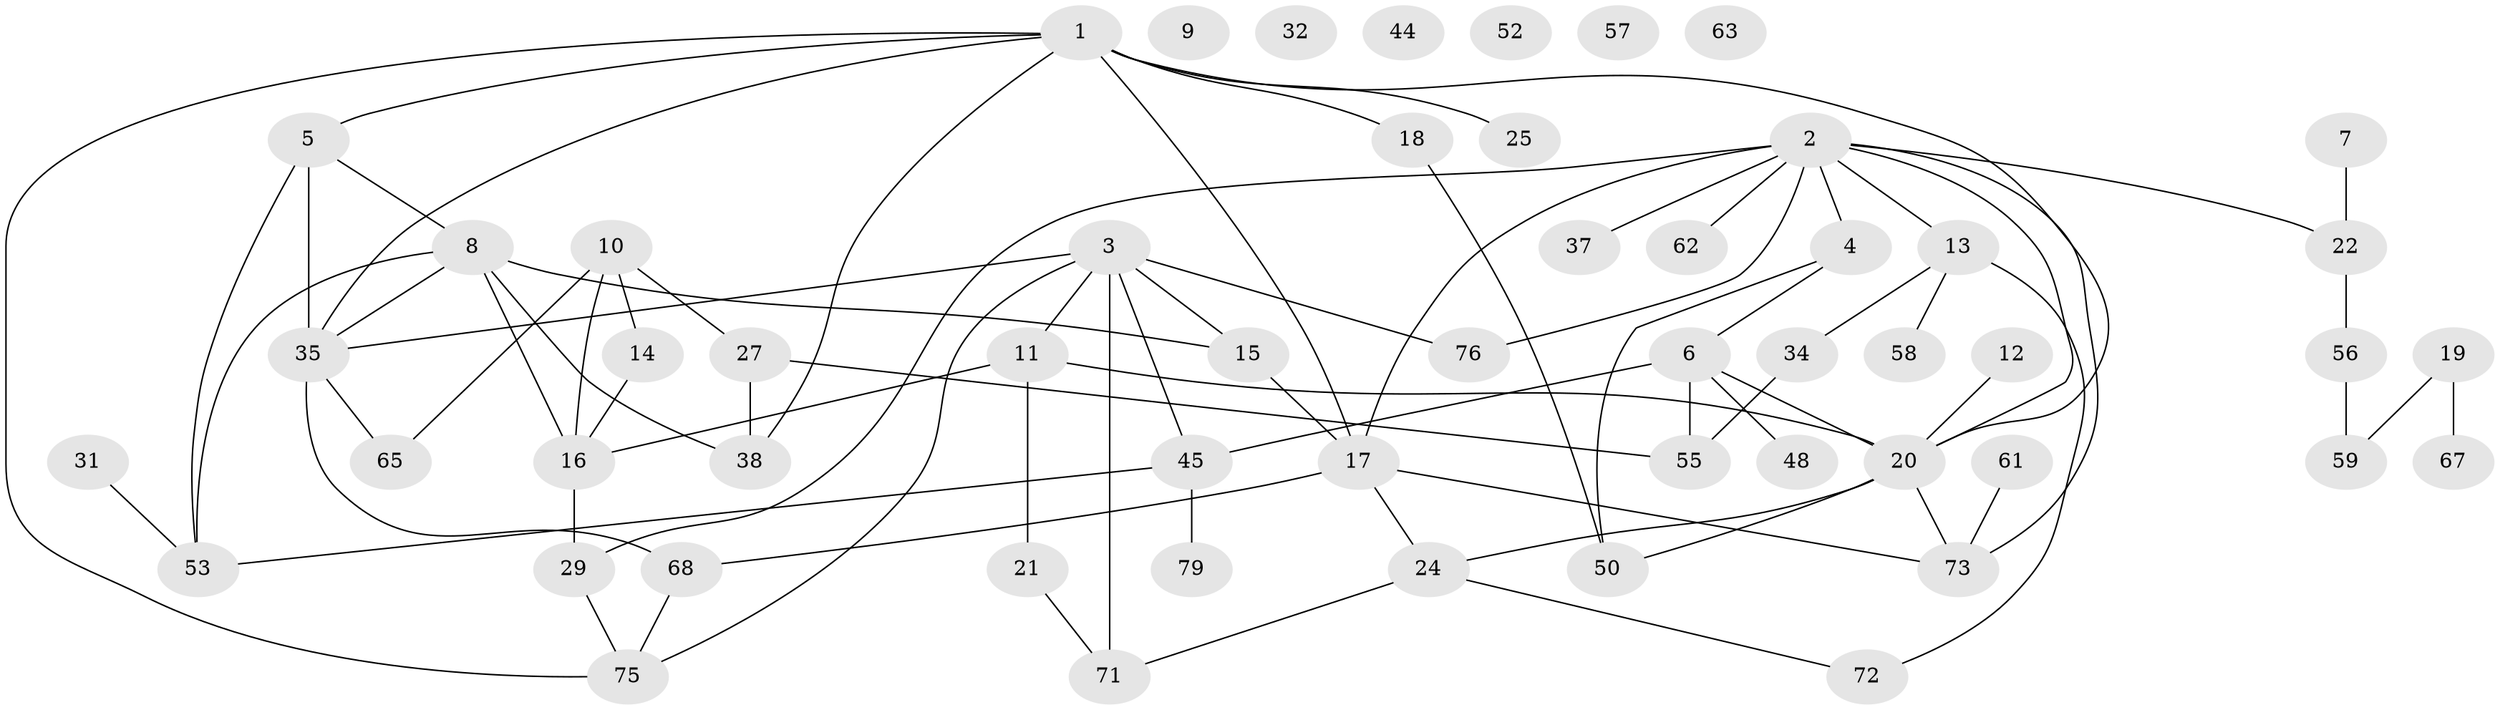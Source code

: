// Generated by graph-tools (version 1.1) at 2025/23/03/03/25 07:23:28]
// undirected, 55 vertices, 79 edges
graph export_dot {
graph [start="1"]
  node [color=gray90,style=filled];
  1 [super="+80"];
  2 [super="+69"];
  3 [super="+54"];
  4 [super="+41"];
  5 [super="+30"];
  6 [super="+83"];
  7;
  8 [super="+26"];
  9;
  10 [super="+60"];
  11 [super="+51"];
  12;
  13 [super="+33"];
  14;
  15 [super="+23"];
  16 [super="+28"];
  17 [super="+42"];
  18;
  19 [super="+39"];
  20 [super="+49"];
  21 [super="+47"];
  22 [super="+43"];
  24 [super="+84"];
  25;
  27 [super="+81"];
  29 [super="+46"];
  31 [super="+40"];
  32;
  34 [super="+66"];
  35 [super="+36"];
  37;
  38;
  44;
  45 [super="+70"];
  48;
  50 [super="+82"];
  52;
  53;
  55 [super="+64"];
  56;
  57;
  58;
  59;
  61 [super="+78"];
  62;
  63;
  65;
  67;
  68 [super="+77"];
  71 [super="+74"];
  72;
  73;
  75;
  76;
  79;
  1 -- 5;
  1 -- 17;
  1 -- 18;
  1 -- 35;
  1 -- 20;
  1 -- 38;
  1 -- 25;
  1 -- 75;
  2 -- 4;
  2 -- 37;
  2 -- 62;
  2 -- 73;
  2 -- 76;
  2 -- 17;
  2 -- 29;
  2 -- 13;
  2 -- 20;
  2 -- 22;
  3 -- 35;
  3 -- 75;
  3 -- 76;
  3 -- 71;
  3 -- 15;
  3 -- 11;
  3 -- 45;
  4 -- 6;
  4 -- 50;
  5 -- 53;
  5 -- 35 [weight=2];
  5 -- 8;
  6 -- 48;
  6 -- 55;
  6 -- 20;
  6 -- 45;
  7 -- 22;
  8 -- 16;
  8 -- 35;
  8 -- 53;
  8 -- 38;
  8 -- 15;
  10 -- 14;
  10 -- 27;
  10 -- 16;
  10 -- 65;
  11 -- 16;
  11 -- 20;
  11 -- 21;
  12 -- 20;
  13 -- 58;
  13 -- 72;
  13 -- 34;
  14 -- 16;
  15 -- 17;
  16 -- 29;
  17 -- 73;
  17 -- 68;
  17 -- 24;
  18 -- 50;
  19 -- 67;
  19 -- 59;
  20 -- 50;
  20 -- 73;
  20 -- 24;
  21 -- 71;
  22 -- 56;
  24 -- 72;
  24 -- 71;
  27 -- 38;
  27 -- 55;
  29 -- 75;
  31 -- 53;
  34 -- 55;
  35 -- 65;
  35 -- 68 [weight=2];
  45 -- 79;
  45 -- 53;
  56 -- 59;
  61 -- 73;
  68 -- 75;
}
